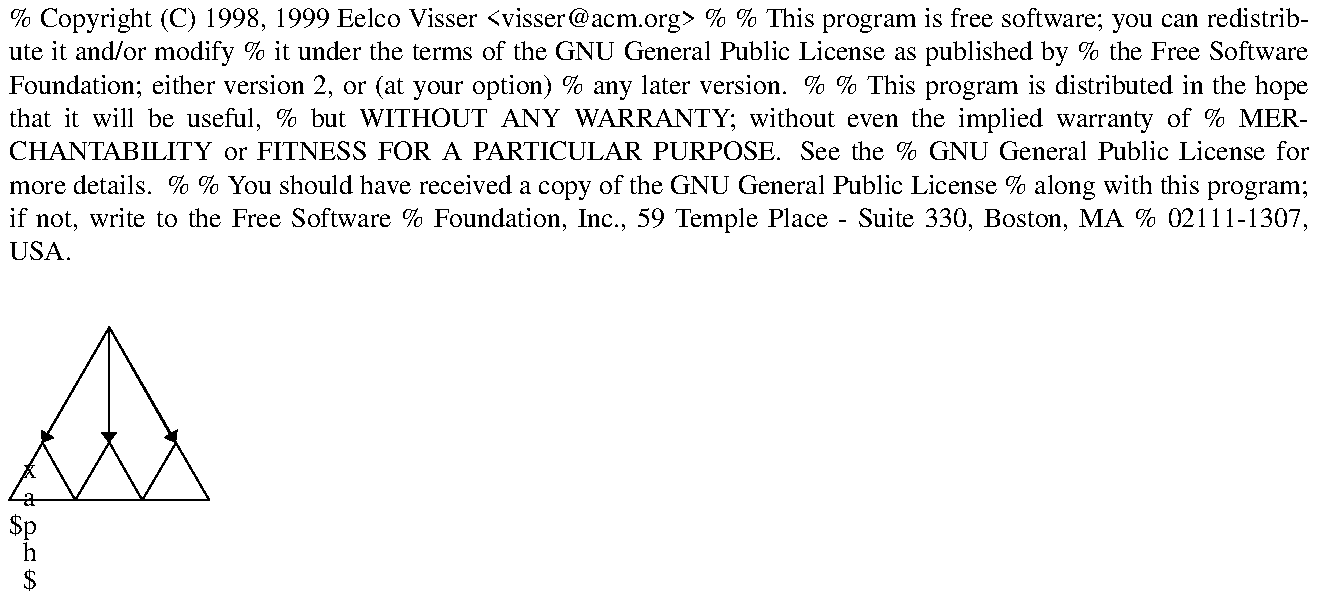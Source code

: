 
% Copyright (C) 1998, 1999 Eelco Visser <visser@acm.org>
% 
% This program is free software; you can redistribute it and/or modify
% it under the terms of the GNU General Public License as published by
% the Free Software Foundation; either version 2, or (at your option)
% any later version.
% 
% This program is distributed in the hope that it will be useful,
% but WITHOUT ANY WARRANTY; without even the implied warranty of
% MERCHANTABILITY or FITNESS FOR A PARTICULAR PURPOSE.  See the
% GNU General Public License for more details.
% 
% You should have received a copy of the GNU General Public License
% along with this program; if not, write to the Free Software
% Foundation, Inc., 59 Temple Place - Suite 330, Boston, MA
% 02111-1307, USA.

.PS 1
	linewid = .3
	penwid = 30
	penht = 30

Top:	line left 1 down sqrt(3)
Left:	Here
	move to Top
	line right 1 down sqrt(3)
Right:  Here
	line to Left

	arrow wid 0.15 from Top down sqrt(3) - sqrt(1/3)
Mtop:	Here
	line from Mtop to Left + (2/3,0)
	line from Mtop to Right - (2/3,0)

	line from Left + (2/3,0) to Left + (1/3,sqrt(1/3))
LTop:	Here
	arrow wid 0.15 from Top to LTop

	line from Right + (-2/3,0) to Right + (-1/3,sqrt(1/3))
RTop:	Here
	arrow wid 0.15 from Top to RTop
 
.PE
$\box\graph$
